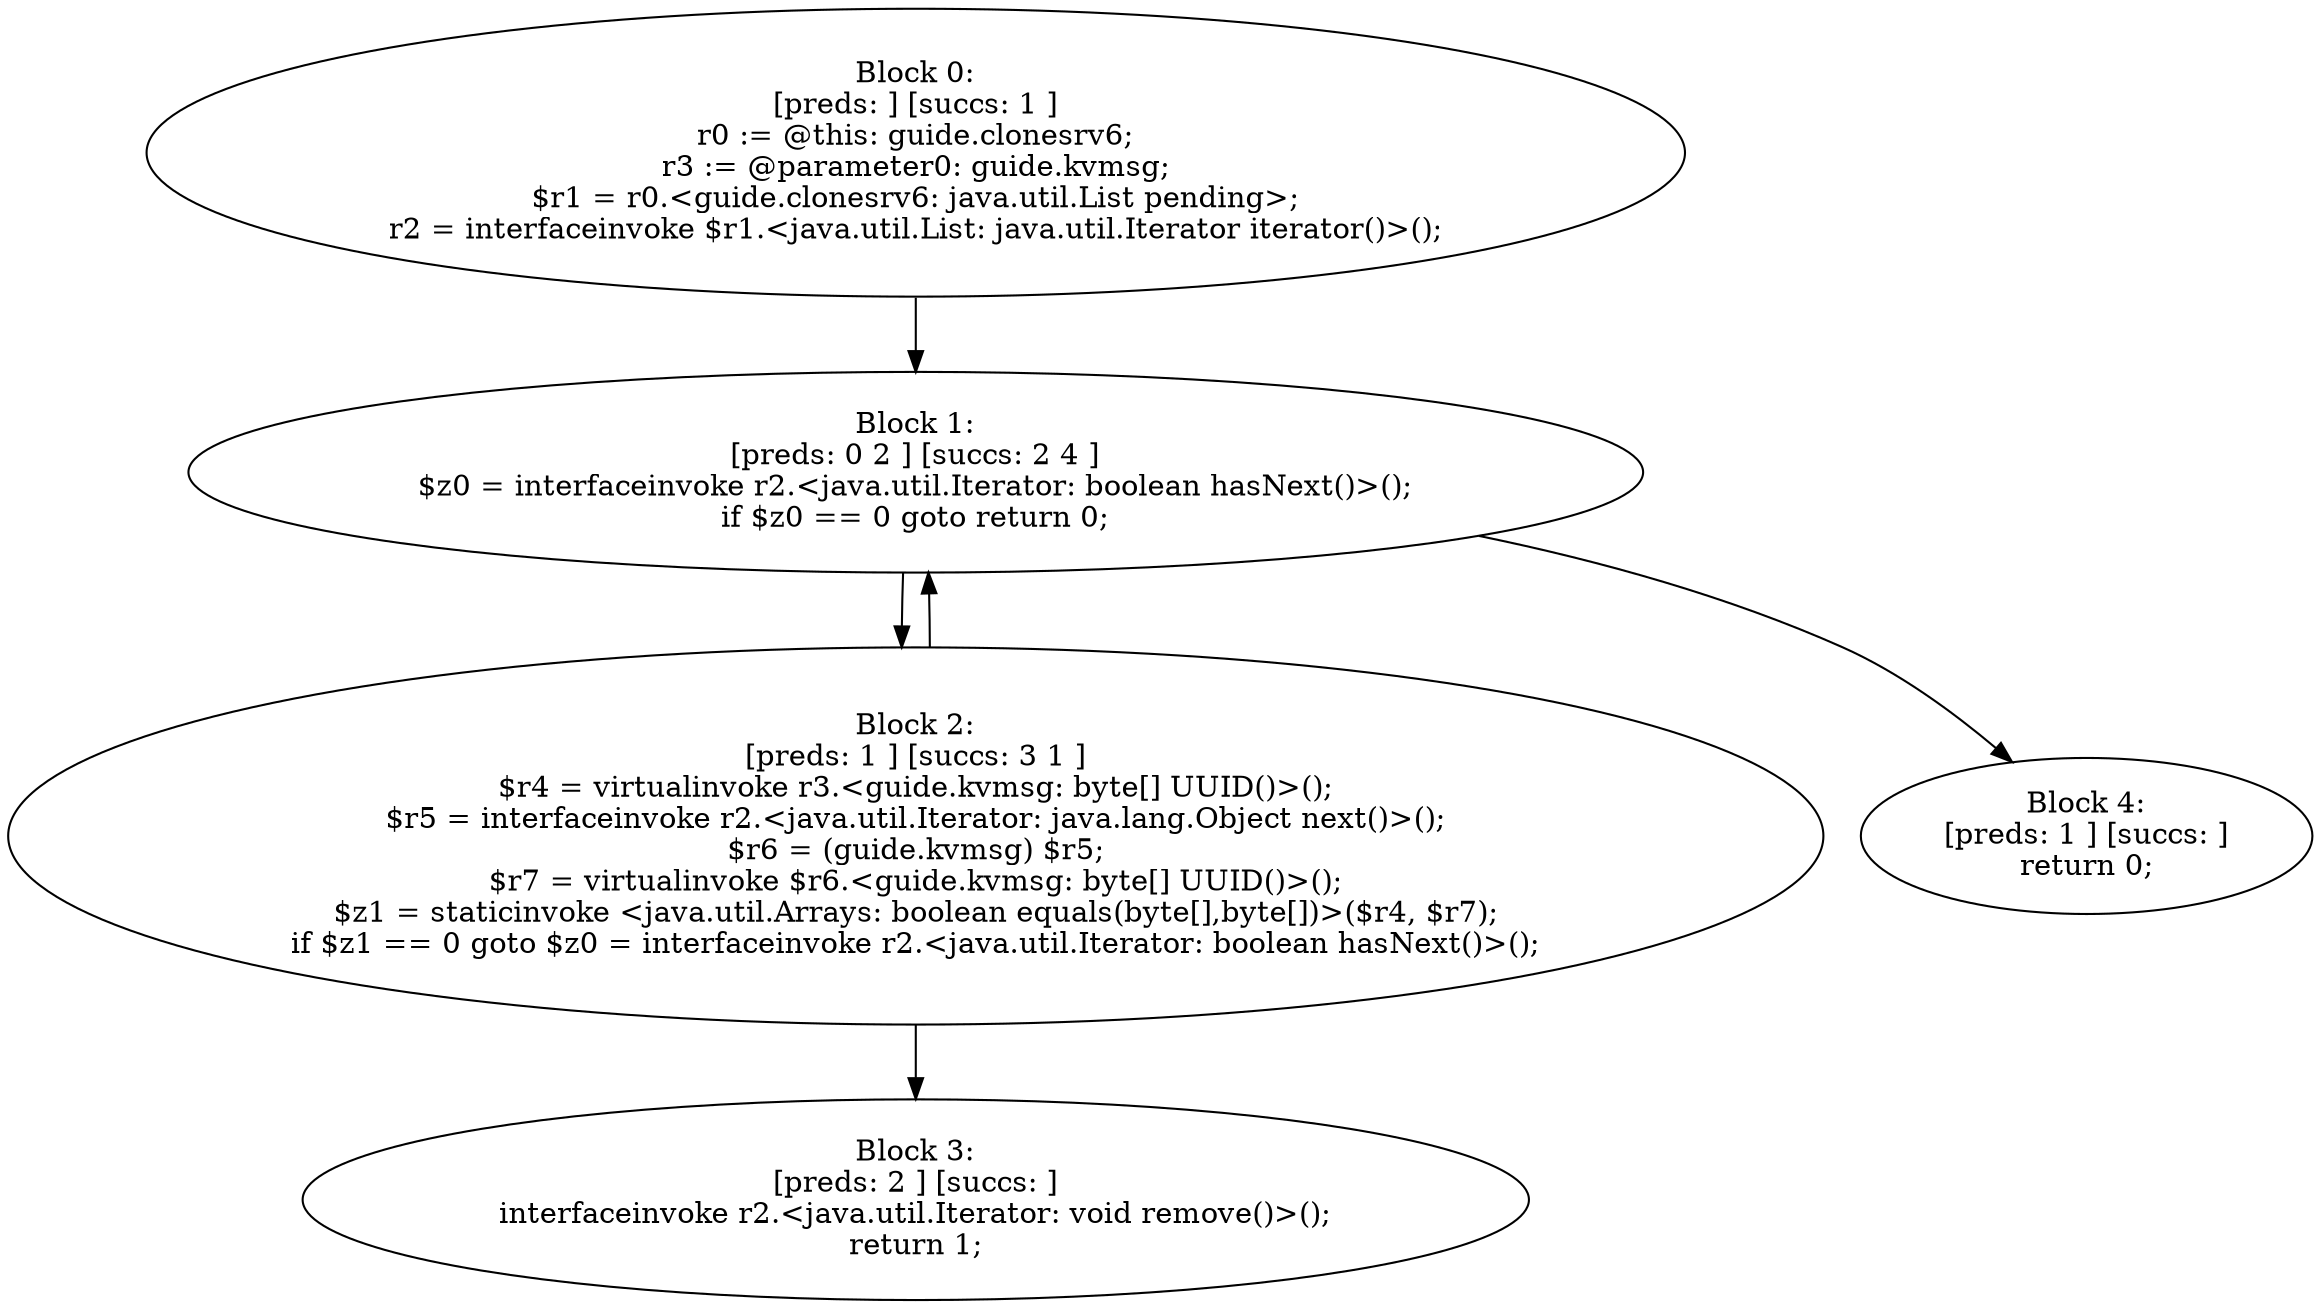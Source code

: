digraph "unitGraph" {
    "Block 0:
[preds: ] [succs: 1 ]
r0 := @this: guide.clonesrv6;
r3 := @parameter0: guide.kvmsg;
$r1 = r0.<guide.clonesrv6: java.util.List pending>;
r2 = interfaceinvoke $r1.<java.util.List: java.util.Iterator iterator()>();
"
    "Block 1:
[preds: 0 2 ] [succs: 2 4 ]
$z0 = interfaceinvoke r2.<java.util.Iterator: boolean hasNext()>();
if $z0 == 0 goto return 0;
"
    "Block 2:
[preds: 1 ] [succs: 3 1 ]
$r4 = virtualinvoke r3.<guide.kvmsg: byte[] UUID()>();
$r5 = interfaceinvoke r2.<java.util.Iterator: java.lang.Object next()>();
$r6 = (guide.kvmsg) $r5;
$r7 = virtualinvoke $r6.<guide.kvmsg: byte[] UUID()>();
$z1 = staticinvoke <java.util.Arrays: boolean equals(byte[],byte[])>($r4, $r7);
if $z1 == 0 goto $z0 = interfaceinvoke r2.<java.util.Iterator: boolean hasNext()>();
"
    "Block 3:
[preds: 2 ] [succs: ]
interfaceinvoke r2.<java.util.Iterator: void remove()>();
return 1;
"
    "Block 4:
[preds: 1 ] [succs: ]
return 0;
"
    "Block 0:
[preds: ] [succs: 1 ]
r0 := @this: guide.clonesrv6;
r3 := @parameter0: guide.kvmsg;
$r1 = r0.<guide.clonesrv6: java.util.List pending>;
r2 = interfaceinvoke $r1.<java.util.List: java.util.Iterator iterator()>();
"->"Block 1:
[preds: 0 2 ] [succs: 2 4 ]
$z0 = interfaceinvoke r2.<java.util.Iterator: boolean hasNext()>();
if $z0 == 0 goto return 0;
";
    "Block 1:
[preds: 0 2 ] [succs: 2 4 ]
$z0 = interfaceinvoke r2.<java.util.Iterator: boolean hasNext()>();
if $z0 == 0 goto return 0;
"->"Block 2:
[preds: 1 ] [succs: 3 1 ]
$r4 = virtualinvoke r3.<guide.kvmsg: byte[] UUID()>();
$r5 = interfaceinvoke r2.<java.util.Iterator: java.lang.Object next()>();
$r6 = (guide.kvmsg) $r5;
$r7 = virtualinvoke $r6.<guide.kvmsg: byte[] UUID()>();
$z1 = staticinvoke <java.util.Arrays: boolean equals(byte[],byte[])>($r4, $r7);
if $z1 == 0 goto $z0 = interfaceinvoke r2.<java.util.Iterator: boolean hasNext()>();
";
    "Block 1:
[preds: 0 2 ] [succs: 2 4 ]
$z0 = interfaceinvoke r2.<java.util.Iterator: boolean hasNext()>();
if $z0 == 0 goto return 0;
"->"Block 4:
[preds: 1 ] [succs: ]
return 0;
";
    "Block 2:
[preds: 1 ] [succs: 3 1 ]
$r4 = virtualinvoke r3.<guide.kvmsg: byte[] UUID()>();
$r5 = interfaceinvoke r2.<java.util.Iterator: java.lang.Object next()>();
$r6 = (guide.kvmsg) $r5;
$r7 = virtualinvoke $r6.<guide.kvmsg: byte[] UUID()>();
$z1 = staticinvoke <java.util.Arrays: boolean equals(byte[],byte[])>($r4, $r7);
if $z1 == 0 goto $z0 = interfaceinvoke r2.<java.util.Iterator: boolean hasNext()>();
"->"Block 3:
[preds: 2 ] [succs: ]
interfaceinvoke r2.<java.util.Iterator: void remove()>();
return 1;
";
    "Block 2:
[preds: 1 ] [succs: 3 1 ]
$r4 = virtualinvoke r3.<guide.kvmsg: byte[] UUID()>();
$r5 = interfaceinvoke r2.<java.util.Iterator: java.lang.Object next()>();
$r6 = (guide.kvmsg) $r5;
$r7 = virtualinvoke $r6.<guide.kvmsg: byte[] UUID()>();
$z1 = staticinvoke <java.util.Arrays: boolean equals(byte[],byte[])>($r4, $r7);
if $z1 == 0 goto $z0 = interfaceinvoke r2.<java.util.Iterator: boolean hasNext()>();
"->"Block 1:
[preds: 0 2 ] [succs: 2 4 ]
$z0 = interfaceinvoke r2.<java.util.Iterator: boolean hasNext()>();
if $z0 == 0 goto return 0;
";
}
